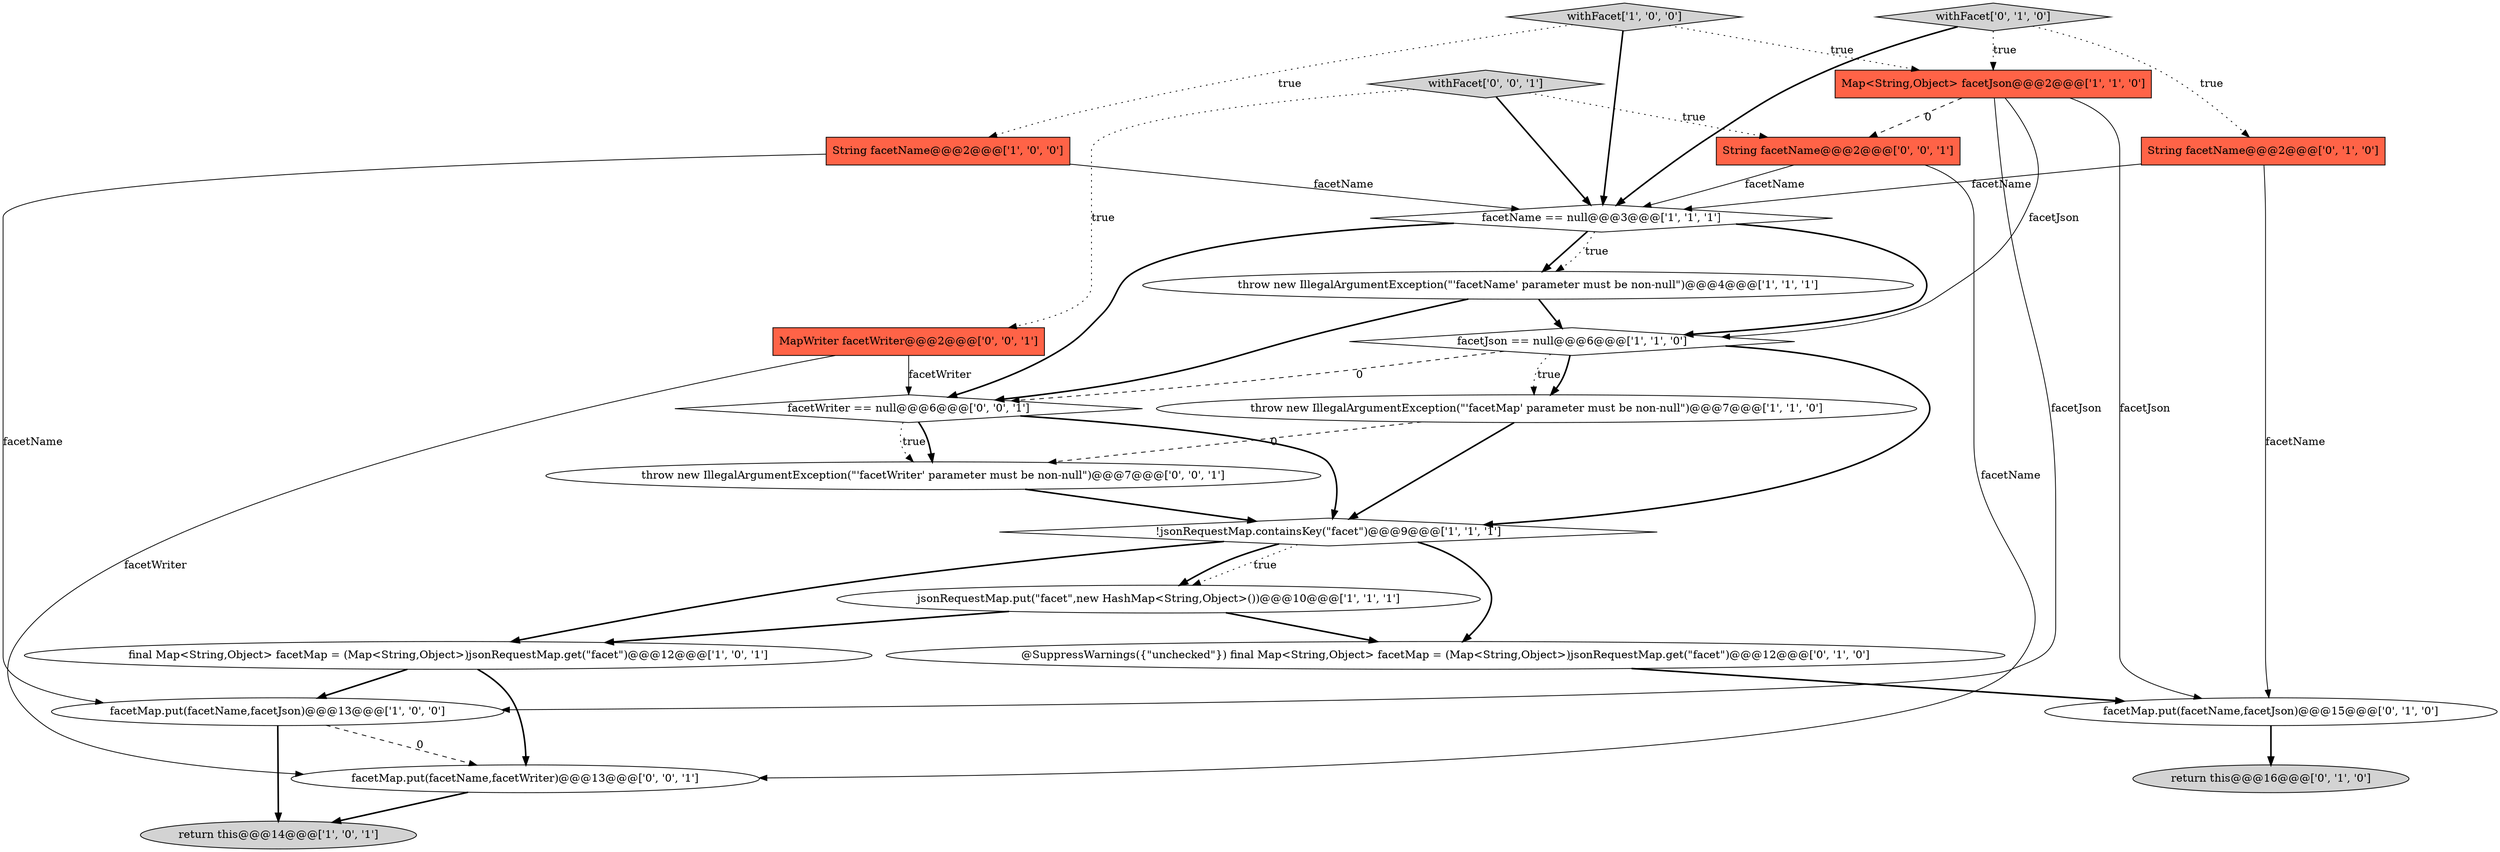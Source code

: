 digraph {
18 [style = filled, label = "facetMap.put(facetName,facetWriter)@@@13@@@['0', '0', '1']", fillcolor = white, shape = ellipse image = "AAA0AAABBB3BBB"];
7 [style = filled, label = "Map<String,Object> facetJson@@@2@@@['1', '1', '0']", fillcolor = tomato, shape = box image = "AAA0AAABBB1BBB"];
4 [style = filled, label = "return this@@@14@@@['1', '0', '1']", fillcolor = lightgray, shape = ellipse image = "AAA0AAABBB1BBB"];
14 [style = filled, label = "facetMap.put(facetName,facetJson)@@@15@@@['0', '1', '0']", fillcolor = white, shape = ellipse image = "AAA0AAABBB2BBB"];
15 [style = filled, label = "withFacet['0', '1', '0']", fillcolor = lightgray, shape = diamond image = "AAA0AAABBB2BBB"];
3 [style = filled, label = "throw new IllegalArgumentException(\"'facetName' parameter must be non-null\")@@@4@@@['1', '1', '1']", fillcolor = white, shape = ellipse image = "AAA0AAABBB1BBB"];
22 [style = filled, label = "facetWriter == null@@@6@@@['0', '0', '1']", fillcolor = white, shape = diamond image = "AAA0AAABBB3BBB"];
6 [style = filled, label = "String facetName@@@2@@@['1', '0', '0']", fillcolor = tomato, shape = box image = "AAA0AAABBB1BBB"];
20 [style = filled, label = "String facetName@@@2@@@['0', '0', '1']", fillcolor = tomato, shape = box image = "AAA0AAABBB3BBB"];
2 [style = filled, label = "facetMap.put(facetName,facetJson)@@@13@@@['1', '0', '0']", fillcolor = white, shape = ellipse image = "AAA0AAABBB1BBB"];
0 [style = filled, label = "withFacet['1', '0', '0']", fillcolor = lightgray, shape = diamond image = "AAA0AAABBB1BBB"];
1 [style = filled, label = "throw new IllegalArgumentException(\"'facetMap' parameter must be non-null\")@@@7@@@['1', '1', '0']", fillcolor = white, shape = ellipse image = "AAA0AAABBB1BBB"];
10 [style = filled, label = "!jsonRequestMap.containsKey(\"facet\")@@@9@@@['1', '1', '1']", fillcolor = white, shape = diamond image = "AAA0AAABBB1BBB"];
12 [style = filled, label = "@SuppressWarnings({\"unchecked\"}) final Map<String,Object> facetMap = (Map<String,Object>)jsonRequestMap.get(\"facet\")@@@12@@@['0', '1', '0']", fillcolor = white, shape = ellipse image = "AAA0AAABBB2BBB"];
21 [style = filled, label = "throw new IllegalArgumentException(\"'facetWriter' parameter must be non-null\")@@@7@@@['0', '0', '1']", fillcolor = white, shape = ellipse image = "AAA0AAABBB3BBB"];
8 [style = filled, label = "jsonRequestMap.put(\"facet\",new HashMap<String,Object>())@@@10@@@['1', '1', '1']", fillcolor = white, shape = ellipse image = "AAA0AAABBB1BBB"];
17 [style = filled, label = "withFacet['0', '0', '1']", fillcolor = lightgray, shape = diamond image = "AAA0AAABBB3BBB"];
16 [style = filled, label = "String facetName@@@2@@@['0', '1', '0']", fillcolor = tomato, shape = box image = "AAA0AAABBB2BBB"];
9 [style = filled, label = "facetName == null@@@3@@@['1', '1', '1']", fillcolor = white, shape = diamond image = "AAA0AAABBB1BBB"];
5 [style = filled, label = "facetJson == null@@@6@@@['1', '1', '0']", fillcolor = white, shape = diamond image = "AAA0AAABBB1BBB"];
19 [style = filled, label = "MapWriter facetWriter@@@2@@@['0', '0', '1']", fillcolor = tomato, shape = box image = "AAA0AAABBB3BBB"];
13 [style = filled, label = "return this@@@16@@@['0', '1', '0']", fillcolor = lightgray, shape = ellipse image = "AAA0AAABBB2BBB"];
11 [style = filled, label = "final Map<String,Object> facetMap = (Map<String,Object>)jsonRequestMap.get(\"facet\")@@@12@@@['1', '0', '1']", fillcolor = white, shape = ellipse image = "AAA0AAABBB1BBB"];
17->20 [style = dotted, label="true"];
22->21 [style = dotted, label="true"];
9->22 [style = bold, label=""];
5->10 [style = bold, label=""];
10->8 [style = dotted, label="true"];
21->10 [style = bold, label=""];
0->9 [style = bold, label=""];
6->2 [style = solid, label="facetName"];
6->9 [style = solid, label="facetName"];
17->9 [style = bold, label=""];
5->1 [style = dotted, label="true"];
22->21 [style = bold, label=""];
19->18 [style = solid, label="facetWriter"];
7->20 [style = dashed, label="0"];
1->21 [style = dashed, label="0"];
20->18 [style = solid, label="facetName"];
19->22 [style = solid, label="facetWriter"];
15->16 [style = dotted, label="true"];
15->7 [style = dotted, label="true"];
0->6 [style = dotted, label="true"];
3->22 [style = bold, label=""];
2->4 [style = bold, label=""];
20->9 [style = solid, label="facetName"];
11->2 [style = bold, label=""];
11->18 [style = bold, label=""];
7->14 [style = solid, label="facetJson"];
5->1 [style = bold, label=""];
3->5 [style = bold, label=""];
18->4 [style = bold, label=""];
10->8 [style = bold, label=""];
10->12 [style = bold, label=""];
15->9 [style = bold, label=""];
17->19 [style = dotted, label="true"];
12->14 [style = bold, label=""];
22->10 [style = bold, label=""];
7->5 [style = solid, label="facetJson"];
9->5 [style = bold, label=""];
8->12 [style = bold, label=""];
9->3 [style = bold, label=""];
2->18 [style = dashed, label="0"];
16->14 [style = solid, label="facetName"];
16->9 [style = solid, label="facetName"];
7->2 [style = solid, label="facetJson"];
14->13 [style = bold, label=""];
1->10 [style = bold, label=""];
8->11 [style = bold, label=""];
9->3 [style = dotted, label="true"];
0->7 [style = dotted, label="true"];
10->11 [style = bold, label=""];
5->22 [style = dashed, label="0"];
}
